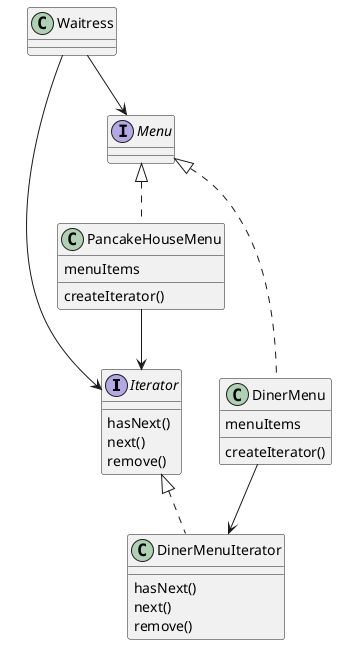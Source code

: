 @startuml
interface Iterator {
    hasNext()
    next()
    remove()
}

class DinerMenuIterator implements Iterator {
    hasNext()
    next()
    remove()
}

class DinerMenu implements Menu {
    menuItems
    createIterator()
}

class PancakeHouseMenu implements Menu {
    menuItems
    createIterator()
}

DinerMenu --> DinerMenuIterator
PancakeHouseMenu --> Iterator

Waitress --> Menu
Waitress --> Iterator
@enduml